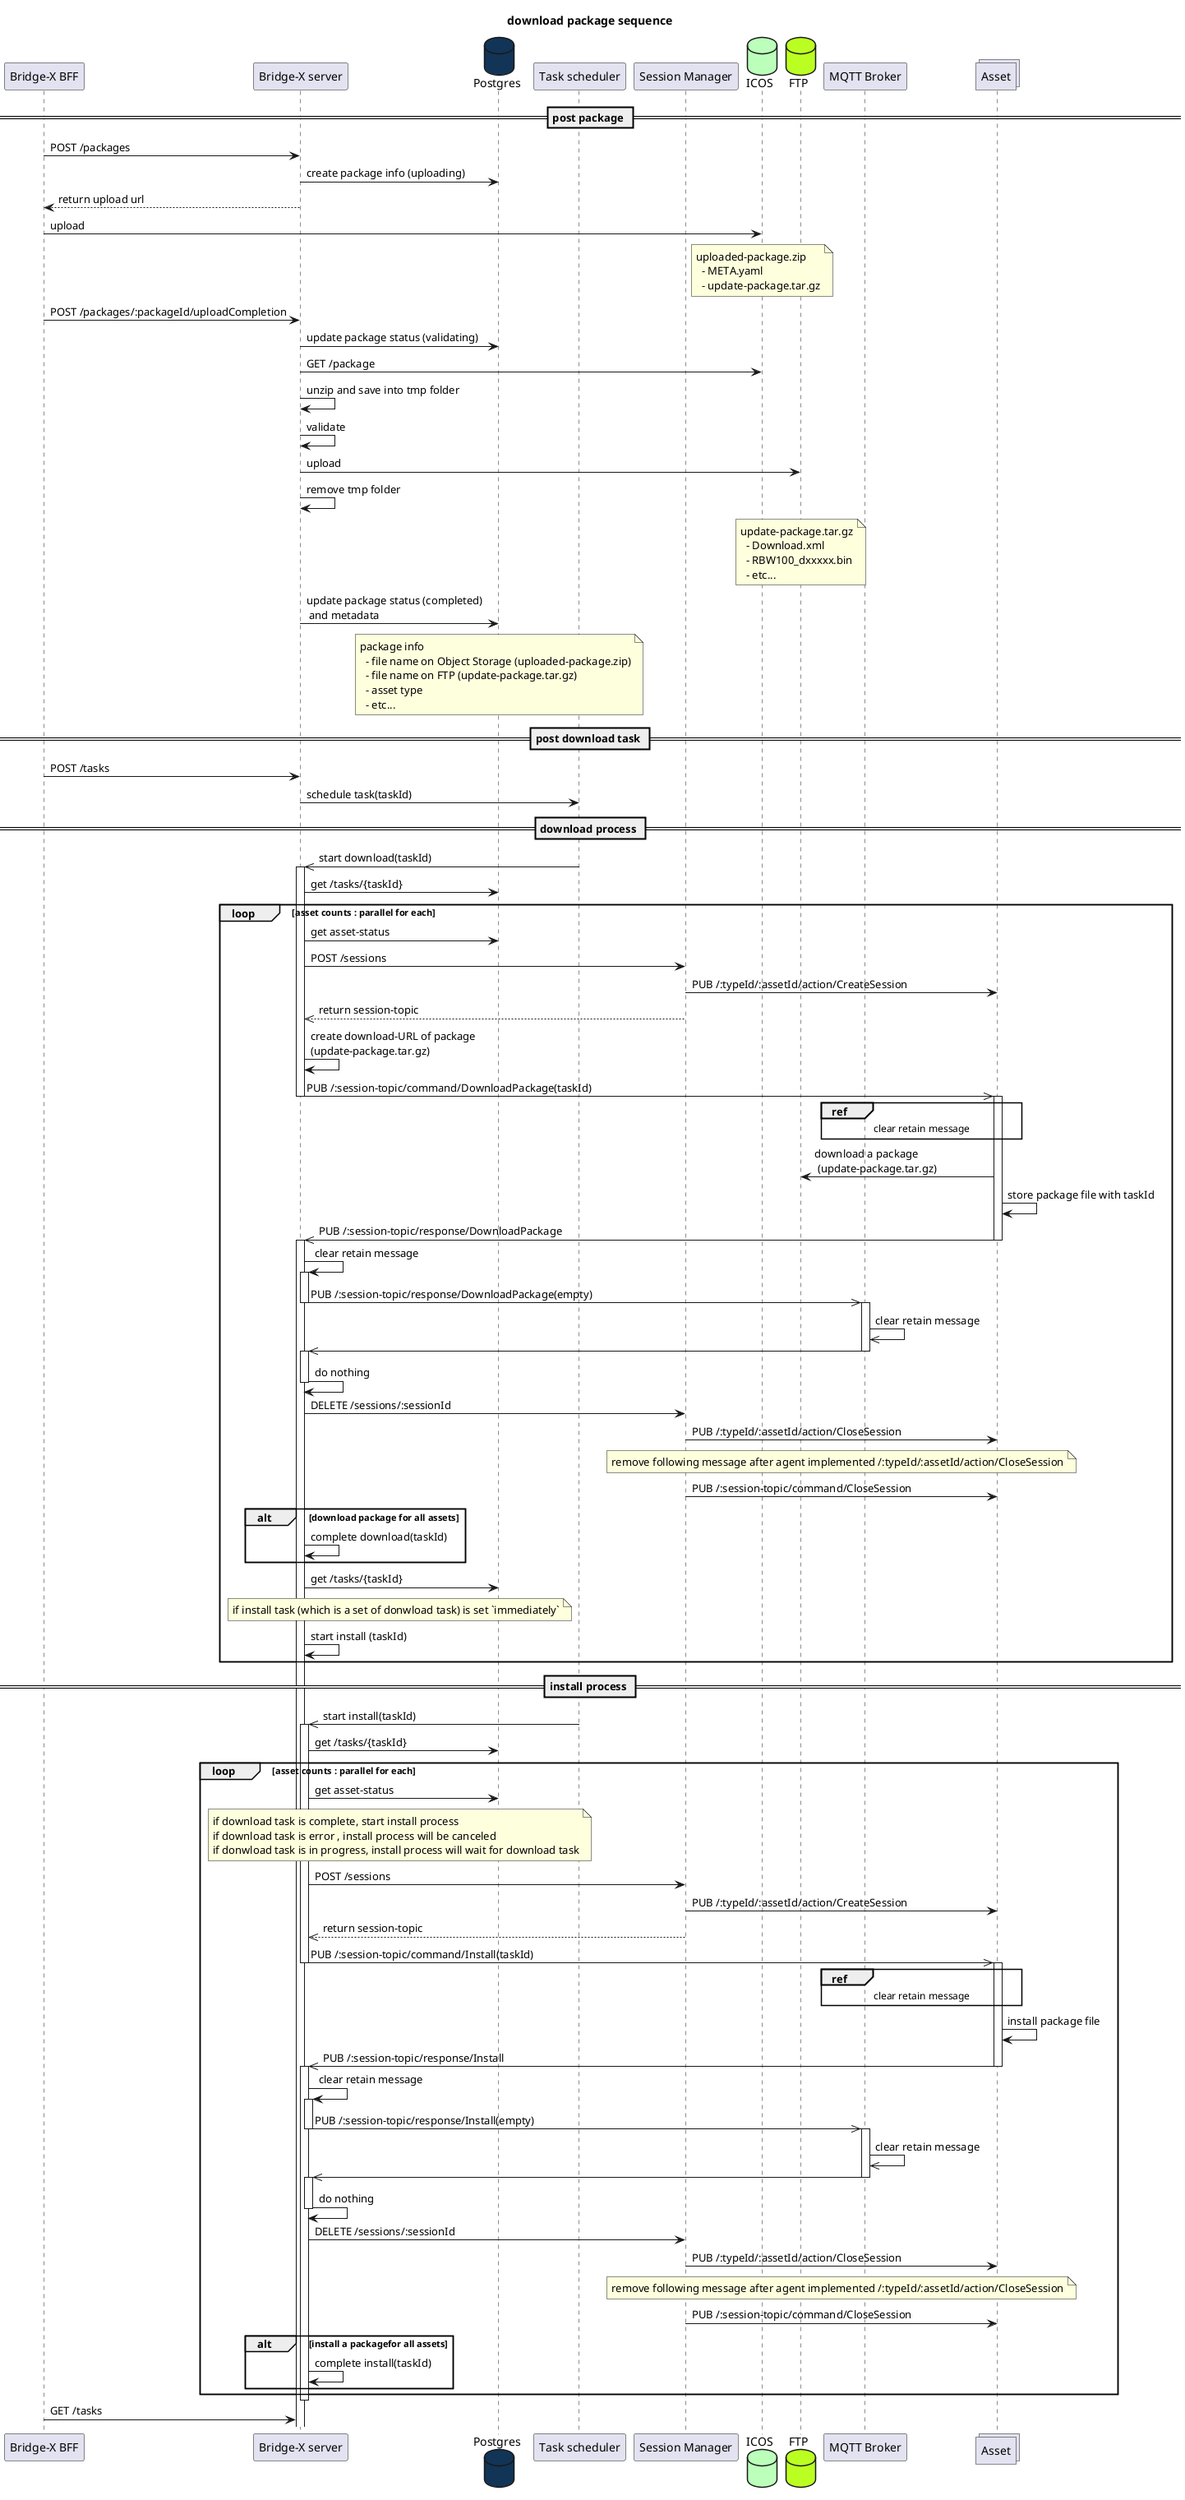 @startuml download-package.sequence.plantuml


title: download package sequence

participant "Bridge-X BFF" as bff
participant "Bridge-X server" as bxs
database Postgres as pg #123456
participant "Task scheduler" as sch
participant "Session Manager" as sm
database ICOS as icos #bbFFbb
database FTP as ftp #bbFF22
participant "MQTT Broker" as mqtt
collections Asset as asset

== post package ==

bff -> bxs : POST /packages
bxs -> pg : create package info (uploading)
bff <-- bxs : return upload url
bff -> icos : upload

note over icos
  uploaded-package.zip
    - META.yaml
    - update-package.tar.gz
end note

bff -> bxs : POST /packages/:packageId/uploadCompletion
bxs -> pg : update package status (validating)

bxs -> icos : GET /package
bxs -> bxs : unzip and save into tmp folder
bxs -> bxs : validate
bxs -> ftp : upload
bxs -> bxs : remove tmp folder

note over ftp
  update-package.tar.gz
    - Download.xml
    - RBW100_dxxxxx.bin
    - etc...
end note

bxs -> pg : update package status (completed) \n and metadata
note over pg
  package info
    - file name on Object Storage (uploaded-package.zip)
    - file name on FTP (update-package.tar.gz)
    - asset type
    - etc...
end note

== post download task ==

bff -> bxs : POST /tasks
bxs -> sch : schedule task(taskId)

== download process ==

bxs <<- sch : start download(taskId)
activate bxs
bxs -> pg : get /tasks/{taskId}

loop asset counts : parallel for each
  bxs -> pg : get asset-status
  bxs -> sm : POST /sessions
  sm -> asset : PUB /:typeId/:assetId/action/CreateSession
  bxs <<-- sm : return session-topic

  bxs -> bxs : create download-URL of package \n(update-package.tar.gz)
  bxs ->> asset : PUB /:session-topic/command/DownloadPackage(taskId)
  deactivate bxs
  activate asset

  ref over mqtt, asset : clear retain message
  ftp <- asset : download a package \n (update-package.tar.gz)
  asset -> asset : store package file with taskId
  bxs <<- asset : PUB /:session-topic/response/DownloadPackage
  deactivate asset

  activate bxs
  bxs -> bxs : clear retain message
  activate bxs
  bxs ->> mqtt : PUB /:session-topic/response/DownloadPackage(empty)
  deactivate bxs
  activate mqtt
  mqtt ->> mqtt : clear retain message
  bxs <<- mqtt :
  deactivate mqtt
  activate bxs
  bxs -> bxs : do nothing
  deactivate bxs

  bxs -> sm : DELETE /sessions/:sessionId
  sm -> asset : PUB /:typeId/:assetId/action/CloseSession


  note over sm, asset
    remove following message after agent implemented /:typeId/:assetId/action/CloseSession
  end note
  sm -> asset : PUB /:session-topic/command/CloseSession

  alt download package for all assets
    bxs -> bxs : complete download(taskId)
  end
    bxs -> pg : get /tasks/{taskId}
  note over bxs, pg
    if install task (which is a set of donwload task) is set `immediately`
  end note
  bxs -> bxs : start install (taskId)
end

== install process ==

bxs <<- sch : start install(taskId)
activate bxs
bxs -> pg : get /tasks/{taskId}

loop asset counts : parallel for each
  bxs -> pg : get asset-status
  note over bxs, pg
    if download task is complete, start install process
    if download task is error , install process will be canceled
    if donwload task is in progress, install process will wait for download task
  end note
  bxs -> sm : POST /sessions
  sm -> asset : PUB /:typeId/:assetId/action/CreateSession
  bxs <<-- sm : return session-topic

  bxs ->> asset : PUB /:session-topic/command/Install(taskId)
  deactivate bxs
  activate asset

  ref over mqtt, asset : clear retain message
  asset -> asset : install package file
  bxs <<- asset : PUB /:session-topic/response/Install
  deactivate asset

  activate bxs
  bxs -> bxs : clear retain message
  activate bxs
  bxs ->> mqtt : PUB /:session-topic/response/Install(empty)
  deactivate bxs
  activate mqtt
  mqtt ->> mqtt : clear retain message
  bxs <<- mqtt :
  deactivate mqtt
  activate bxs
  bxs -> bxs : do nothing
  deactivate bxs

  bxs -> sm : DELETE /sessions/:sessionId
  sm -> asset : PUB /:typeId/:assetId/action/CloseSession


  note over sm, asset
    remove following message after agent implemented /:typeId/:assetId/action/CloseSession
  end note
  sm -> asset : PUB /:session-topic/command/CloseSession

  alt install a packagefor all assets
    bxs -> bxs : complete install(taskId)
  end
end

deactivate bxs

bff -> bxs : GET /tasks

@enduml
